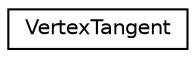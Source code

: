 digraph G
{
  edge [fontname="Helvetica",fontsize="10",labelfontname="Helvetica",labelfontsize="10"];
  node [fontname="Helvetica",fontsize="10",shape=record];
  rankdir=LR;
  Node1 [label="VertexTangent",height=0.2,width=0.4,color="black", fillcolor="white", style="filled",URL="$da/d99/structVertexTangent.html"];
}
